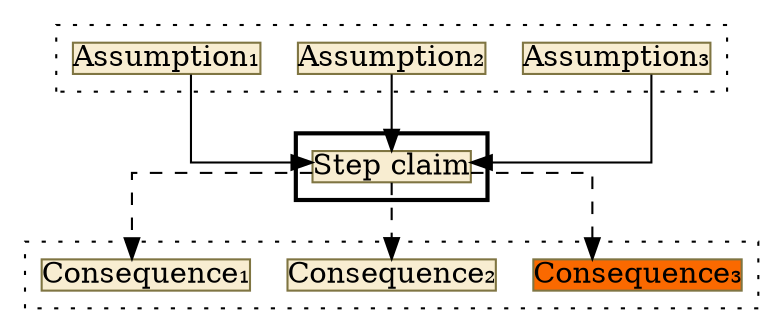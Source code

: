 
digraph proof {
   
   fontsize = 20;
   graph [ 
      overlap=false
      //fontsize=1
      splines=ortho
      //splines=true
      concentrate=true 
      bgcolor=transparent
   ];
   node [ 
      margin=0
      width=0 
      height=0
      style=filled
      fillcolor="#F8EDD1"
      fontcolor=black
      color="#7F7542"
      shape=record 
   ];

	subgraph cluster_0 {
  style="dotted";

	ass3 [ fillcolor="#F8EDD1", label="{Assumption₃}" ]
	ass2 [ fillcolor="#F8EDD1", label="{Assumption₂}" ]
	ass1 [ fillcolor="#F8EDD1", label="{Assumption₁}" ]
  }

	subgraph cluster_1 {
  style="bold";

	claim [ fillcolor="#F8EDD1", label="{Step claim}" ]
	ass1 -> claim
	ass2 -> claim
	ass3 -> claim
  }

	subgraph cluster_2 {
  style="dotted";

	cons3 [ fillcolor="#FA6900", label="{Consequence₃}" ]
	cons2 [ fillcolor="#F8EDD1", label="{Consequence₂}" ]
	cons1 [ fillcolor="#F8EDD1", label="{Consequence₁}" ]
	claim -> cons1 [ style="dashed" ]
	claim -> cons2 [ style="dashed" ]
	claim -> cons3 [ style="dashed" ]
  }


}
